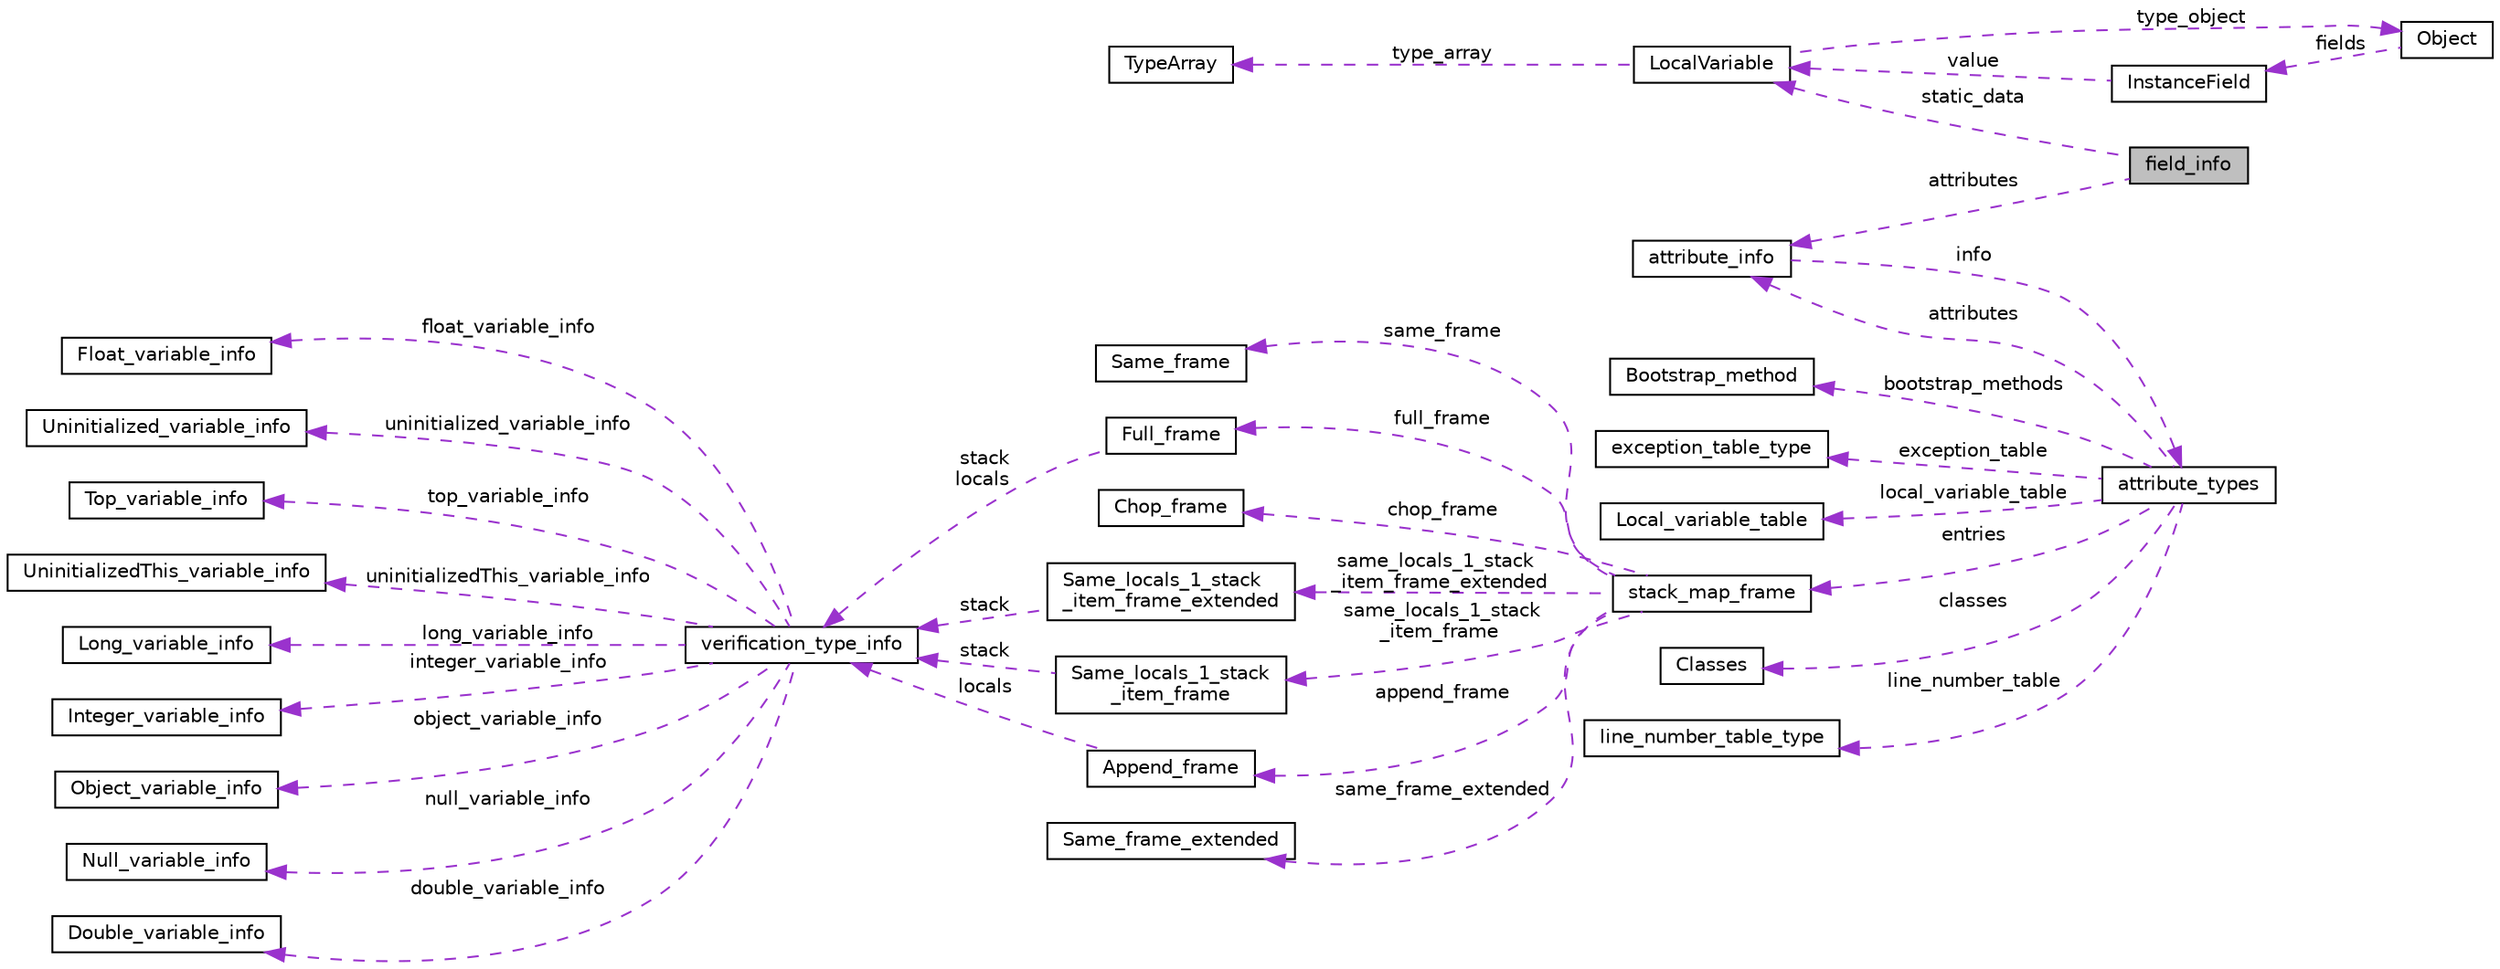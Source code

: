 digraph "field_info"
{
  edge [fontname="Helvetica",fontsize="10",labelfontname="Helvetica",labelfontsize="10"];
  node [fontname="Helvetica",fontsize="10",shape=record];
  rankdir="LR";
  Node1 [label="field_info",height=0.2,width=0.4,color="black", fillcolor="grey75", style="filled", fontcolor="black"];
  Node2 -> Node1 [dir="back",color="darkorchid3",fontsize="10",style="dashed",label=" static_data" ,fontname="Helvetica"];
  Node2 [label="LocalVariable",height=0.2,width=0.4,color="black", fillcolor="white", style="filled",URL="$structLocalVariable.html",tooltip="Struct para representar a variável local de um Frame. "];
  Node3 -> Node2 [dir="back",color="darkorchid3",fontsize="10",style="dashed",label=" type_object" ,fontname="Helvetica"];
  Node3 [label="Object",height=0.2,width=0.4,color="black", fillcolor="white", style="filled",URL="$structObject.html"];
  Node4 -> Node3 [dir="back",color="darkorchid3",fontsize="10",style="dashed",label=" fields" ,fontname="Helvetica"];
  Node4 [label="InstanceField",height=0.2,width=0.4,color="black", fillcolor="white", style="filled",URL="$structInstanceField.html"];
  Node2 -> Node4 [dir="back",color="darkorchid3",fontsize="10",style="dashed",label=" value" ,fontname="Helvetica"];
  Node5 -> Node2 [dir="back",color="darkorchid3",fontsize="10",style="dashed",label=" type_array" ,fontname="Helvetica"];
  Node5 [label="TypeArray",height=0.2,width=0.4,color="black", fillcolor="white", style="filled",URL="$structTypeArray.html",tooltip="Representa uma estrutura de dados tipo array dentro da JVM. "];
  Node6 -> Node1 [dir="back",color="darkorchid3",fontsize="10",style="dashed",label=" attributes" ,fontname="Helvetica"];
  Node6 [label="attribute_info",height=0.2,width=0.4,color="black", fillcolor="white", style="filled",URL="$structattribute__info.html",tooltip="Representa as informações dos atributos. "];
  Node7 -> Node6 [dir="back",color="darkorchid3",fontsize="10",style="dashed",label=" info" ,fontname="Helvetica"];
  Node7 [label="attribute_types",height=0.2,width=0.4,color="black", fillcolor="white", style="filled",URL="$unionattribute__types.html",tooltip="Implementação dos atributos da JVM usando uma union. "];
  Node8 -> Node7 [dir="back",color="darkorchid3",fontsize="10",style="dashed",label=" bootstrap_methods" ,fontname="Helvetica"];
  Node8 [label="Bootstrap_method",height=0.2,width=0.4,color="black", fillcolor="white", style="filled",URL="$structBootstrap__method.html"];
  Node9 -> Node7 [dir="back",color="darkorchid3",fontsize="10",style="dashed",label=" exception_table" ,fontname="Helvetica"];
  Node9 [label="exception_table_type",height=0.2,width=0.4,color="black", fillcolor="white", style="filled",URL="$structexception__table__type.html",tooltip="Struct para representar a estrutura ExceptionTableType. "];
  Node10 -> Node7 [dir="back",color="darkorchid3",fontsize="10",style="dashed",label=" local_variable_table" ,fontname="Helvetica"];
  Node10 [label="Local_variable_table",height=0.2,width=0.4,color="black", fillcolor="white", style="filled",URL="$structLocal__variable__table.html",tooltip="Representação da tabela de variáveis locais. "];
  Node11 -> Node7 [dir="back",color="darkorchid3",fontsize="10",style="dashed",label=" entries" ,fontname="Helvetica"];
  Node11 [label="stack_map_frame",height=0.2,width=0.4,color="black", fillcolor="white", style="filled",URL="$structstack__map__frame.html"];
  Node12 -> Node11 [dir="back",color="darkorchid3",fontsize="10",style="dashed",label=" same_frame" ,fontname="Helvetica"];
  Node12 [label="Same_frame",height=0.2,width=0.4,color="black", fillcolor="white", style="filled",URL="$structSame__frame.html"];
  Node13 -> Node11 [dir="back",color="darkorchid3",fontsize="10",style="dashed",label=" full_frame" ,fontname="Helvetica"];
  Node13 [label="Full_frame",height=0.2,width=0.4,color="black", fillcolor="white", style="filled",URL="$structFull__frame.html"];
  Node14 -> Node13 [dir="back",color="darkorchid3",fontsize="10",style="dashed",label=" stack\nlocals" ,fontname="Helvetica"];
  Node14 [label="verification_type_info",height=0.2,width=0.4,color="black", fillcolor="white", style="filled",URL="$structverification__type__info.html"];
  Node15 -> Node14 [dir="back",color="darkorchid3",fontsize="10",style="dashed",label=" float_variable_info" ,fontname="Helvetica"];
  Node15 [label="Float_variable_info",height=0.2,width=0.4,color="black", fillcolor="white", style="filled",URL="$structFloat__variable__info.html"];
  Node16 -> Node14 [dir="back",color="darkorchid3",fontsize="10",style="dashed",label=" uninitialized_variable_info" ,fontname="Helvetica"];
  Node16 [label="Uninitialized_variable_info",height=0.2,width=0.4,color="black", fillcolor="white", style="filled",URL="$structUninitialized__variable__info.html"];
  Node17 -> Node14 [dir="back",color="darkorchid3",fontsize="10",style="dashed",label=" top_variable_info" ,fontname="Helvetica"];
  Node17 [label="Top_variable_info",height=0.2,width=0.4,color="black", fillcolor="white", style="filled",URL="$structTop__variable__info.html"];
  Node18 -> Node14 [dir="back",color="darkorchid3",fontsize="10",style="dashed",label=" uninitializedThis_variable_info" ,fontname="Helvetica"];
  Node18 [label="UninitializedThis_variable_info",height=0.2,width=0.4,color="black", fillcolor="white", style="filled",URL="$structUninitializedThis__variable__info.html"];
  Node19 -> Node14 [dir="back",color="darkorchid3",fontsize="10",style="dashed",label=" long_variable_info" ,fontname="Helvetica"];
  Node19 [label="Long_variable_info",height=0.2,width=0.4,color="black", fillcolor="white", style="filled",URL="$structLong__variable__info.html"];
  Node20 -> Node14 [dir="back",color="darkorchid3",fontsize="10",style="dashed",label=" integer_variable_info" ,fontname="Helvetica"];
  Node20 [label="Integer_variable_info",height=0.2,width=0.4,color="black", fillcolor="white", style="filled",URL="$structInteger__variable__info.html"];
  Node21 -> Node14 [dir="back",color="darkorchid3",fontsize="10",style="dashed",label=" object_variable_info" ,fontname="Helvetica"];
  Node21 [label="Object_variable_info",height=0.2,width=0.4,color="black", fillcolor="white", style="filled",URL="$structObject__variable__info.html"];
  Node22 -> Node14 [dir="back",color="darkorchid3",fontsize="10",style="dashed",label=" null_variable_info" ,fontname="Helvetica"];
  Node22 [label="Null_variable_info",height=0.2,width=0.4,color="black", fillcolor="white", style="filled",URL="$structNull__variable__info.html"];
  Node23 -> Node14 [dir="back",color="darkorchid3",fontsize="10",style="dashed",label=" double_variable_info" ,fontname="Helvetica"];
  Node23 [label="Double_variable_info",height=0.2,width=0.4,color="black", fillcolor="white", style="filled",URL="$structDouble__variable__info.html"];
  Node24 -> Node11 [dir="back",color="darkorchid3",fontsize="10",style="dashed",label=" chop_frame" ,fontname="Helvetica"];
  Node24 [label="Chop_frame",height=0.2,width=0.4,color="black", fillcolor="white", style="filled",URL="$structChop__frame.html"];
  Node25 -> Node11 [dir="back",color="darkorchid3",fontsize="10",style="dashed",label=" same_locals_1_stack\l_item_frame_extended" ,fontname="Helvetica"];
  Node25 [label="Same_locals_1_stack\l_item_frame_extended",height=0.2,width=0.4,color="black", fillcolor="white", style="filled",URL="$structSame__locals__1__stack__item__frame__extended.html"];
  Node14 -> Node25 [dir="back",color="darkorchid3",fontsize="10",style="dashed",label=" stack" ,fontname="Helvetica"];
  Node26 -> Node11 [dir="back",color="darkorchid3",fontsize="10",style="dashed",label=" same_locals_1_stack\l_item_frame" ,fontname="Helvetica"];
  Node26 [label="Same_locals_1_stack\l_item_frame",height=0.2,width=0.4,color="black", fillcolor="white", style="filled",URL="$structSame__locals__1__stack__item__frame.html"];
  Node14 -> Node26 [dir="back",color="darkorchid3",fontsize="10",style="dashed",label=" stack" ,fontname="Helvetica"];
  Node27 -> Node11 [dir="back",color="darkorchid3",fontsize="10",style="dashed",label=" append_frame" ,fontname="Helvetica"];
  Node27 [label="Append_frame",height=0.2,width=0.4,color="black", fillcolor="white", style="filled",URL="$structAppend__frame.html"];
  Node14 -> Node27 [dir="back",color="darkorchid3",fontsize="10",style="dashed",label=" locals" ,fontname="Helvetica"];
  Node28 -> Node11 [dir="back",color="darkorchid3",fontsize="10",style="dashed",label=" same_frame_extended" ,fontname="Helvetica"];
  Node28 [label="Same_frame_extended",height=0.2,width=0.4,color="black", fillcolor="white", style="filled",URL="$structSame__frame__extended.html"];
  Node29 -> Node7 [dir="back",color="darkorchid3",fontsize="10",style="dashed",label=" classes" ,fontname="Helvetica"];
  Node29 [label="Classes",height=0.2,width=0.4,color="black", fillcolor="white", style="filled",URL="$structClasses.html"];
  Node6 -> Node7 [dir="back",color="darkorchid3",fontsize="10",style="dashed",label=" attributes" ,fontname="Helvetica"];
  Node30 -> Node7 [dir="back",color="darkorchid3",fontsize="10",style="dashed",label=" line_number_table" ,fontname="Helvetica"];
  Node30 [label="line_number_table_type",height=0.2,width=0.4,color="black", fillcolor="white", style="filled",URL="$structline__number__table__type.html",tooltip="Struct para representar a estrutura LIneNumberTable. "];
}

